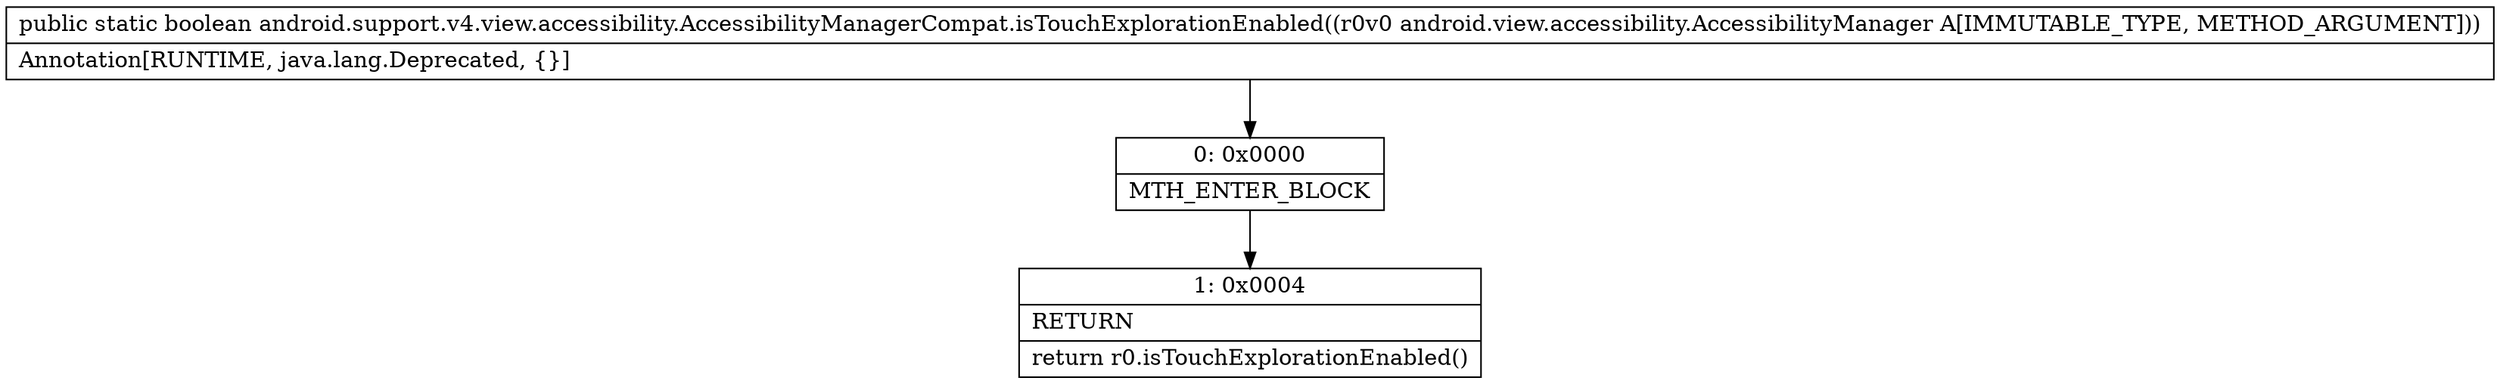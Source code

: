 digraph "CFG forandroid.support.v4.view.accessibility.AccessibilityManagerCompat.isTouchExplorationEnabled(Landroid\/view\/accessibility\/AccessibilityManager;)Z" {
Node_0 [shape=record,label="{0\:\ 0x0000|MTH_ENTER_BLOCK\l}"];
Node_1 [shape=record,label="{1\:\ 0x0004|RETURN\l|return r0.isTouchExplorationEnabled()\l}"];
MethodNode[shape=record,label="{public static boolean android.support.v4.view.accessibility.AccessibilityManagerCompat.isTouchExplorationEnabled((r0v0 android.view.accessibility.AccessibilityManager A[IMMUTABLE_TYPE, METHOD_ARGUMENT]))  | Annotation[RUNTIME, java.lang.Deprecated, \{\}]\l}"];
MethodNode -> Node_0;
Node_0 -> Node_1;
}

